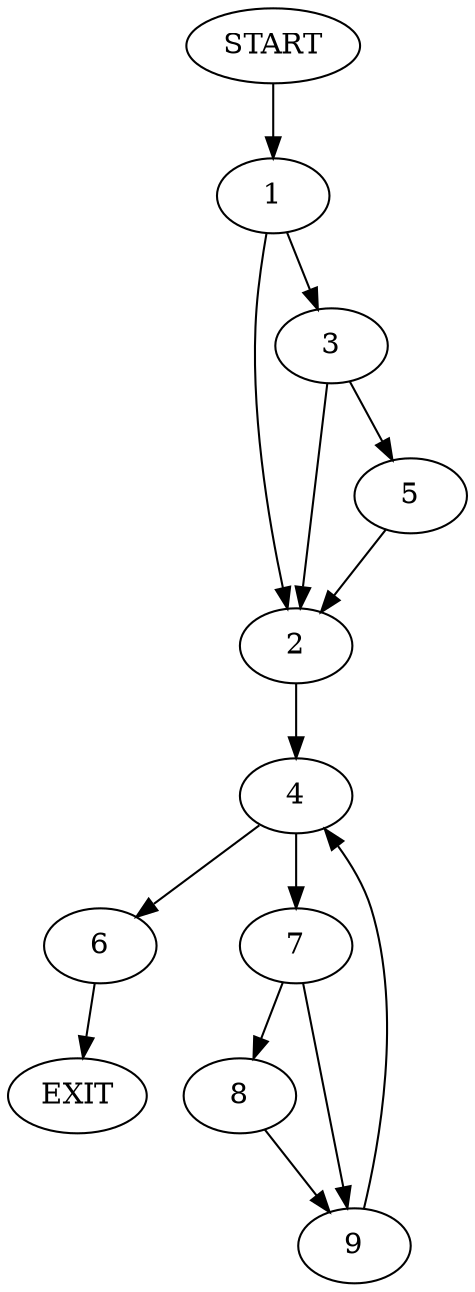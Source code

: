 digraph {
0 [label="START"]
10 [label="EXIT"]
0 -> 1
1 -> 2
1 -> 3
2 -> 4
3 -> 5
3 -> 2
5 -> 2
4 -> 6
4 -> 7
6 -> 10
7 -> 8
7 -> 9
8 -> 9
9 -> 4
}
